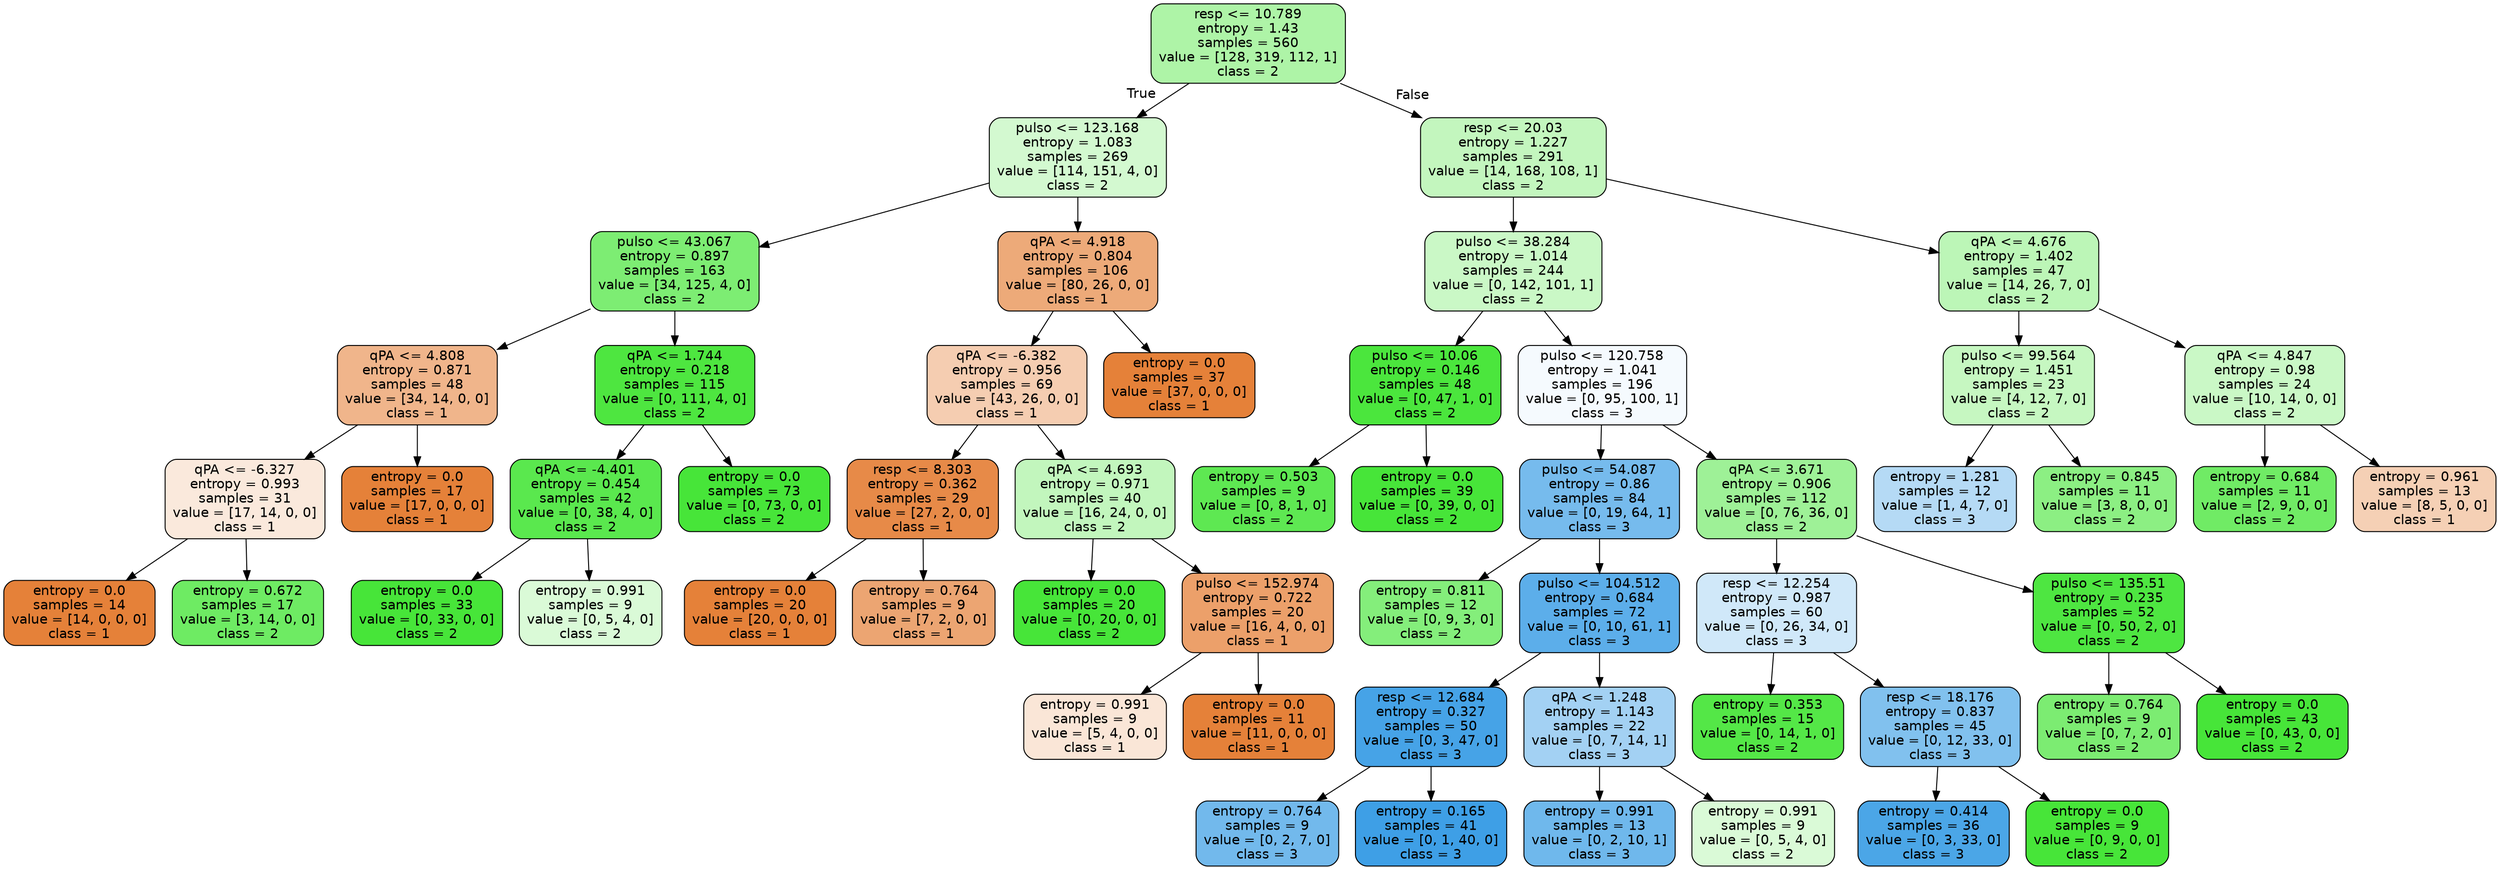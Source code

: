 digraph Tree {
node [shape=box, style="filled, rounded", color="black", fontname="helvetica"] ;
edge [fontname="helvetica"] ;
0 [label="resp <= 10.789\nentropy = 1.43\nsamples = 560\nvalue = [128, 319, 112, 1]\nclass = 2", fillcolor="#aef4a7"] ;
1 [label="pulso <= 123.168\nentropy = 1.083\nsamples = 269\nvalue = [114, 151, 4, 0]\nclass = 2", fillcolor="#d3f9d0"] ;
0 -> 1 [labeldistance=2.5, labelangle=45, headlabel="True"] ;
2 [label="pulso <= 43.067\nentropy = 0.897\nsamples = 163\nvalue = [34, 125, 4, 0]\nclass = 2", fillcolor="#7ded73"] ;
1 -> 2 ;
3 [label="qPA <= 4.808\nentropy = 0.871\nsamples = 48\nvalue = [34, 14, 0, 0]\nclass = 1", fillcolor="#f0b58b"] ;
2 -> 3 ;
4 [label="qPA <= -6.327\nentropy = 0.993\nsamples = 31\nvalue = [17, 14, 0, 0]\nclass = 1", fillcolor="#fae9dc"] ;
3 -> 4 ;
5 [label="entropy = 0.0\nsamples = 14\nvalue = [14, 0, 0, 0]\nclass = 1", fillcolor="#e58139"] ;
4 -> 5 ;
6 [label="entropy = 0.672\nsamples = 17\nvalue = [3, 14, 0, 0]\nclass = 2", fillcolor="#6eeb63"] ;
4 -> 6 ;
7 [label="entropy = 0.0\nsamples = 17\nvalue = [17, 0, 0, 0]\nclass = 1", fillcolor="#e58139"] ;
3 -> 7 ;
8 [label="qPA <= 1.744\nentropy = 0.218\nsamples = 115\nvalue = [0, 111, 4, 0]\nclass = 2", fillcolor="#4ee640"] ;
2 -> 8 ;
9 [label="qPA <= -4.401\nentropy = 0.454\nsamples = 42\nvalue = [0, 38, 4, 0]\nclass = 2", fillcolor="#5ae84e"] ;
8 -> 9 ;
10 [label="entropy = 0.0\nsamples = 33\nvalue = [0, 33, 0, 0]\nclass = 2", fillcolor="#47e539"] ;
9 -> 10 ;
11 [label="entropy = 0.991\nsamples = 9\nvalue = [0, 5, 4, 0]\nclass = 2", fillcolor="#dafad7"] ;
9 -> 11 ;
12 [label="entropy = 0.0\nsamples = 73\nvalue = [0, 73, 0, 0]\nclass = 2", fillcolor="#47e539"] ;
8 -> 12 ;
13 [label="qPA <= 4.918\nentropy = 0.804\nsamples = 106\nvalue = [80, 26, 0, 0]\nclass = 1", fillcolor="#edaa79"] ;
1 -> 13 ;
14 [label="qPA <= -6.382\nentropy = 0.956\nsamples = 69\nvalue = [43, 26, 0, 0]\nclass = 1", fillcolor="#f5cdb1"] ;
13 -> 14 ;
15 [label="resp <= 8.303\nentropy = 0.362\nsamples = 29\nvalue = [27, 2, 0, 0]\nclass = 1", fillcolor="#e78a48"] ;
14 -> 15 ;
16 [label="entropy = 0.0\nsamples = 20\nvalue = [20, 0, 0, 0]\nclass = 1", fillcolor="#e58139"] ;
15 -> 16 ;
17 [label="entropy = 0.764\nsamples = 9\nvalue = [7, 2, 0, 0]\nclass = 1", fillcolor="#eca572"] ;
15 -> 17 ;
18 [label="qPA <= 4.693\nentropy = 0.971\nsamples = 40\nvalue = [16, 24, 0, 0]\nclass = 2", fillcolor="#c2f6bd"] ;
14 -> 18 ;
19 [label="entropy = 0.0\nsamples = 20\nvalue = [0, 20, 0, 0]\nclass = 2", fillcolor="#47e539"] ;
18 -> 19 ;
20 [label="pulso <= 152.974\nentropy = 0.722\nsamples = 20\nvalue = [16, 4, 0, 0]\nclass = 1", fillcolor="#eca06a"] ;
18 -> 20 ;
21 [label="entropy = 0.991\nsamples = 9\nvalue = [5, 4, 0, 0]\nclass = 1", fillcolor="#fae6d7"] ;
20 -> 21 ;
22 [label="entropy = 0.0\nsamples = 11\nvalue = [11, 0, 0, 0]\nclass = 1", fillcolor="#e58139"] ;
20 -> 22 ;
23 [label="entropy = 0.0\nsamples = 37\nvalue = [37, 0, 0, 0]\nclass = 1", fillcolor="#e58139"] ;
13 -> 23 ;
24 [label="resp <= 20.03\nentropy = 1.227\nsamples = 291\nvalue = [14, 168, 108, 1]\nclass = 2", fillcolor="#c3f6be"] ;
0 -> 24 [labeldistance=2.5, labelangle=-45, headlabel="False"] ;
25 [label="pulso <= 38.284\nentropy = 1.014\nsamples = 244\nvalue = [0, 142, 101, 1]\nclass = 2", fillcolor="#caf8c6"] ;
24 -> 25 ;
26 [label="pulso <= 10.06\nentropy = 0.146\nsamples = 48\nvalue = [0, 47, 1, 0]\nclass = 2", fillcolor="#4be63d"] ;
25 -> 26 ;
27 [label="entropy = 0.503\nsamples = 9\nvalue = [0, 8, 1, 0]\nclass = 2", fillcolor="#5ee852"] ;
26 -> 27 ;
28 [label="entropy = 0.0\nsamples = 39\nvalue = [0, 39, 0, 0]\nclass = 2", fillcolor="#47e539"] ;
26 -> 28 ;
29 [label="pulso <= 120.758\nentropy = 1.041\nsamples = 196\nvalue = [0, 95, 100, 1]\nclass = 3", fillcolor="#f5fafe"] ;
25 -> 29 ;
30 [label="pulso <= 54.087\nentropy = 0.86\nsamples = 84\nvalue = [0, 19, 64, 1]\nclass = 3", fillcolor="#76bbed"] ;
29 -> 30 ;
31 [label="entropy = 0.811\nsamples = 12\nvalue = [0, 9, 3, 0]\nclass = 2", fillcolor="#84ee7b"] ;
30 -> 31 ;
32 [label="pulso <= 104.512\nentropy = 0.684\nsamples = 72\nvalue = [0, 10, 61, 1]\nclass = 3", fillcolor="#5caeea"] ;
30 -> 32 ;
33 [label="resp <= 12.684\nentropy = 0.327\nsamples = 50\nvalue = [0, 3, 47, 0]\nclass = 3", fillcolor="#46a3e7"] ;
32 -> 33 ;
34 [label="entropy = 0.764\nsamples = 9\nvalue = [0, 2, 7, 0]\nclass = 3", fillcolor="#72b9ec"] ;
33 -> 34 ;
35 [label="entropy = 0.165\nsamples = 41\nvalue = [0, 1, 40, 0]\nclass = 3", fillcolor="#3e9fe6"] ;
33 -> 35 ;
36 [label="qPA <= 1.248\nentropy = 1.143\nsamples = 22\nvalue = [0, 7, 14, 1]\nclass = 3", fillcolor="#a3d1f3"] ;
32 -> 36 ;
37 [label="entropy = 0.991\nsamples = 13\nvalue = [0, 2, 10, 1]\nclass = 3", fillcolor="#6fb8ec"] ;
36 -> 37 ;
38 [label="entropy = 0.991\nsamples = 9\nvalue = [0, 5, 4, 0]\nclass = 2", fillcolor="#dafad7"] ;
36 -> 38 ;
39 [label="qPA <= 3.671\nentropy = 0.906\nsamples = 112\nvalue = [0, 76, 36, 0]\nclass = 2", fillcolor="#9ef197"] ;
29 -> 39 ;
40 [label="resp <= 12.254\nentropy = 0.987\nsamples = 60\nvalue = [0, 26, 34, 0]\nclass = 3", fillcolor="#d0e8f9"] ;
39 -> 40 ;
41 [label="entropy = 0.353\nsamples = 15\nvalue = [0, 14, 1, 0]\nclass = 2", fillcolor="#54e747"] ;
40 -> 41 ;
42 [label="resp <= 18.176\nentropy = 0.837\nsamples = 45\nvalue = [0, 12, 33, 0]\nclass = 3", fillcolor="#81c1ee"] ;
40 -> 42 ;
43 [label="entropy = 0.414\nsamples = 36\nvalue = [0, 3, 33, 0]\nclass = 3", fillcolor="#4ba6e7"] ;
42 -> 43 ;
44 [label="entropy = 0.0\nsamples = 9\nvalue = [0, 9, 0, 0]\nclass = 2", fillcolor="#47e539"] ;
42 -> 44 ;
45 [label="pulso <= 135.51\nentropy = 0.235\nsamples = 52\nvalue = [0, 50, 2, 0]\nclass = 2", fillcolor="#4ee641"] ;
39 -> 45 ;
46 [label="entropy = 0.764\nsamples = 9\nvalue = [0, 7, 2, 0]\nclass = 2", fillcolor="#7cec72"] ;
45 -> 46 ;
47 [label="entropy = 0.0\nsamples = 43\nvalue = [0, 43, 0, 0]\nclass = 2", fillcolor="#47e539"] ;
45 -> 47 ;
48 [label="qPA <= 4.676\nentropy = 1.402\nsamples = 47\nvalue = [14, 26, 7, 0]\nclass = 2", fillcolor="#bcf6b7"] ;
24 -> 48 ;
49 [label="pulso <= 99.564\nentropy = 1.451\nsamples = 23\nvalue = [4, 12, 7, 0]\nclass = 2", fillcolor="#c6f7c1"] ;
48 -> 49 ;
50 [label="entropy = 1.281\nsamples = 12\nvalue = [1, 4, 7, 0]\nclass = 3", fillcolor="#b5daf5"] ;
49 -> 50 ;
51 [label="entropy = 0.845\nsamples = 11\nvalue = [3, 8, 0, 0]\nclass = 2", fillcolor="#8cef83"] ;
49 -> 51 ;
52 [label="qPA <= 4.847\nentropy = 0.98\nsamples = 24\nvalue = [10, 14, 0, 0]\nclass = 2", fillcolor="#caf8c6"] ;
48 -> 52 ;
53 [label="entropy = 0.684\nsamples = 11\nvalue = [2, 9, 0, 0]\nclass = 2", fillcolor="#70eb65"] ;
52 -> 53 ;
54 [label="entropy = 0.961\nsamples = 13\nvalue = [8, 5, 0, 0]\nclass = 1", fillcolor="#f5d0b5"] ;
52 -> 54 ;
}